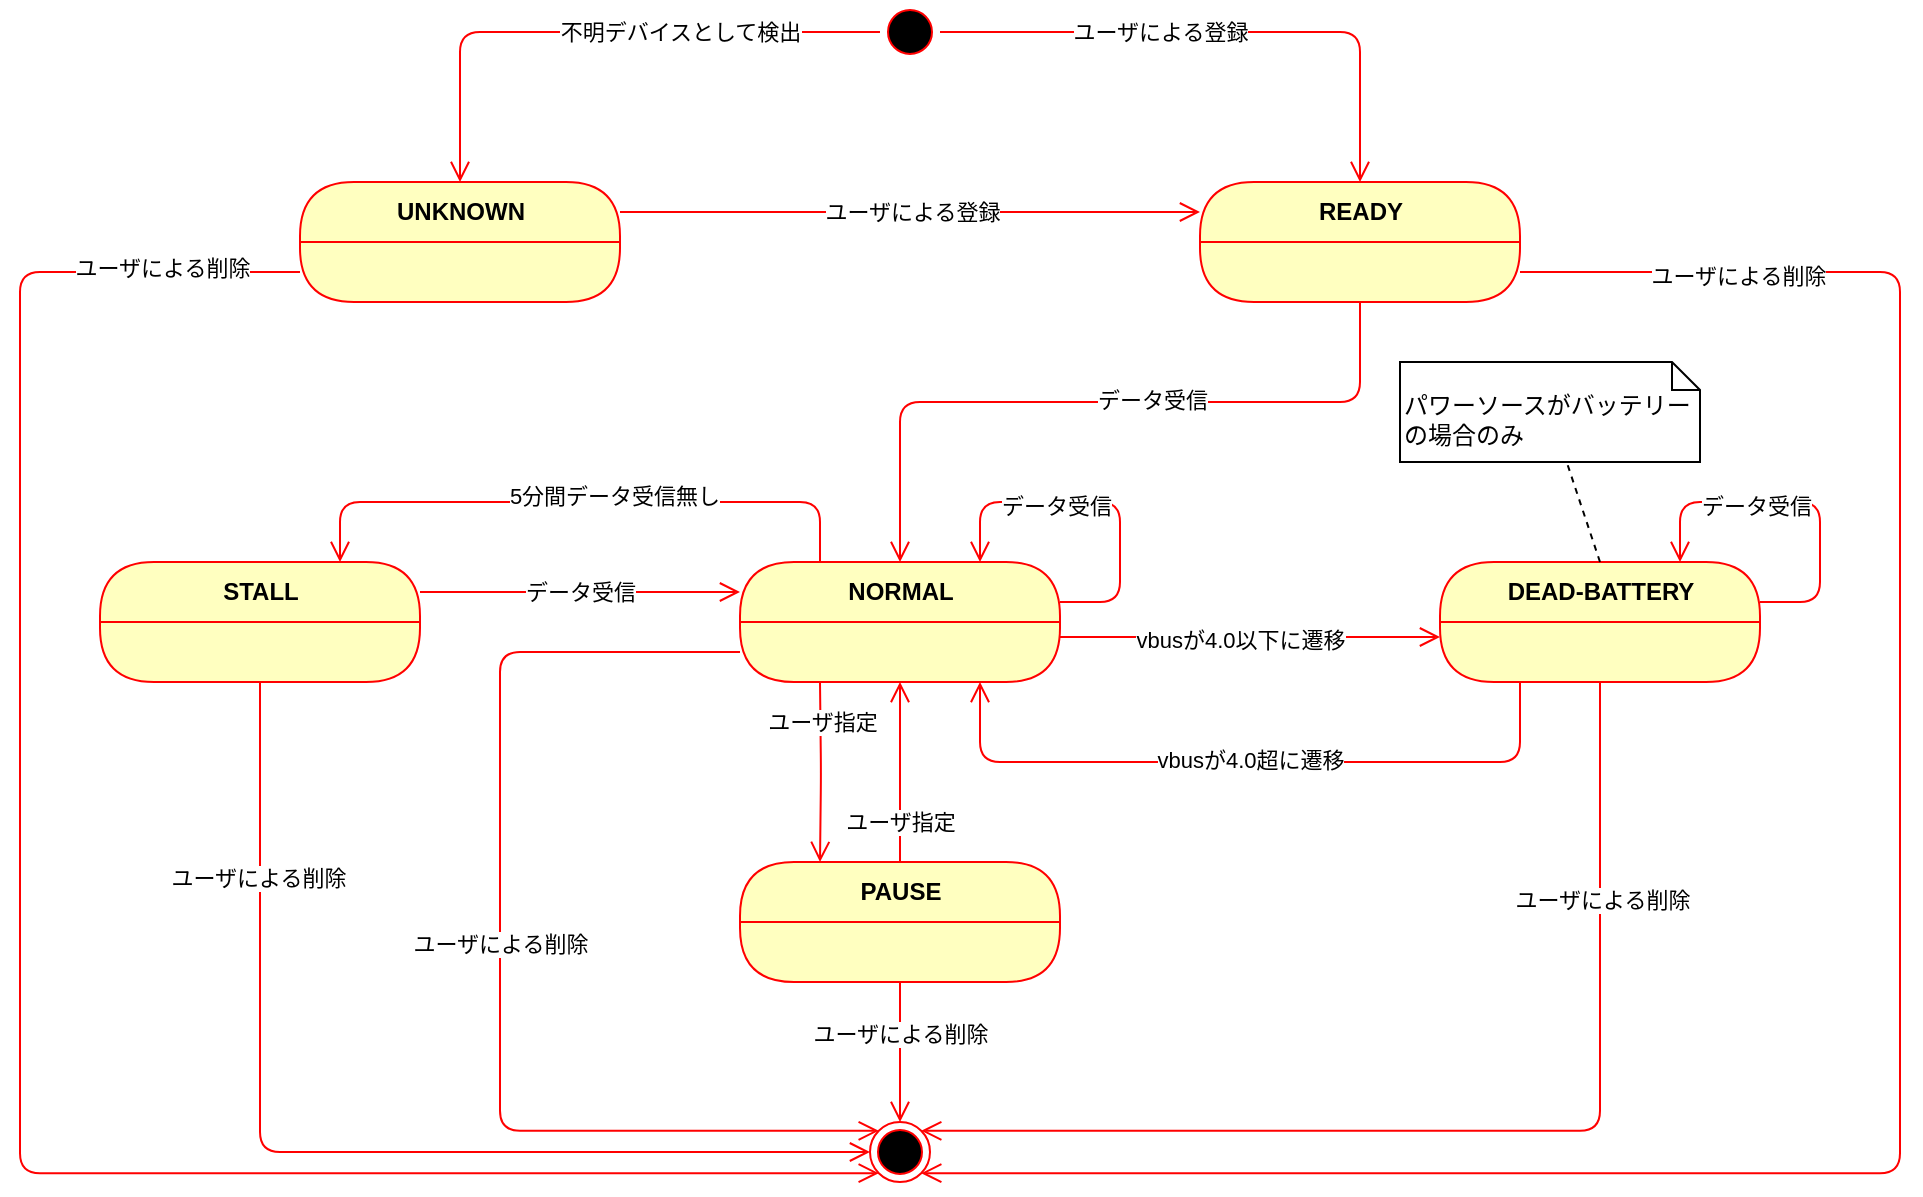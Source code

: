<mxfile version="13.3.5" type="device"><diagram name="Page-1" id="58cdce13-f638-feb5-8d6f-7d28b1aa9fa0"><mxGraphModel dx="1106" dy="860" grid="1" gridSize="10" guides="1" tooltips="1" connect="1" arrows="1" fold="1" page="1" pageScale="1" pageWidth="1100" pageHeight="850" background="#ffffff" math="0" shadow="0"><root><mxCell id="0"/><mxCell id="1" parent="0"/><mxCell id="vl72k2dQwPdBxxP4v1D1-1" value="" style="ellipse;html=1;shape=startState;fillColor=#000000;strokeColor=#ff0000;" vertex="1" parent="1"><mxGeometry x="510" y="190" width="30" height="30" as="geometry"/></mxCell><mxCell id="vl72k2dQwPdBxxP4v1D1-2" value="" style="edgeStyle=orthogonalEdgeStyle;html=1;verticalAlign=bottom;endArrow=open;endSize=8;strokeColor=#ff0000;entryX=0.5;entryY=0;entryDx=0;entryDy=0;" edge="1" source="vl72k2dQwPdBxxP4v1D1-1" parent="1" target="vl72k2dQwPdBxxP4v1D1-13"><mxGeometry relative="1" as="geometry"><mxPoint x="535" y="200" as="targetPoint"/></mxGeometry></mxCell><mxCell id="vl72k2dQwPdBxxP4v1D1-17" value="不明デバイスとして検出" style="edgeLabel;html=1;align=center;verticalAlign=middle;resizable=0;points=[];" vertex="1" connectable="0" parent="vl72k2dQwPdBxxP4v1D1-2"><mxGeometry x="-0.53" y="-1" relative="1" as="geometry"><mxPoint x="-32.94" y="0.94" as="offset"/></mxGeometry></mxCell><mxCell id="vl72k2dQwPdBxxP4v1D1-9" value="" style="edgeStyle=orthogonalEdgeStyle;html=1;verticalAlign=bottom;endArrow=open;endSize=8;strokeColor=#ff0000;entryX=0.5;entryY=0;entryDx=0;entryDy=0;exitX=0.5;exitY=1;exitDx=0;exitDy=0;" edge="1" source="vl72k2dQwPdBxxP4v1D1-7" parent="1" target="vl72k2dQwPdBxxP4v1D1-10"><mxGeometry relative="1" as="geometry"><mxPoint x="750" y="490" as="targetPoint"/><Array as="points"><mxPoint x="750" y="390"/><mxPoint x="520" y="390"/></Array></mxGeometry></mxCell><mxCell id="vl72k2dQwPdBxxP4v1D1-23" value="データ受信" style="edgeLabel;html=1;align=center;verticalAlign=middle;resizable=0;points=[];" vertex="1" connectable="0" parent="vl72k2dQwPdBxxP4v1D1-9"><mxGeometry x="-0.144" y="-1" relative="1" as="geometry"><mxPoint as="offset"/></mxGeometry></mxCell><mxCell id="vl72k2dQwPdBxxP4v1D1-15" value="" style="edgeStyle=orthogonalEdgeStyle;html=1;verticalAlign=bottom;endArrow=open;endSize=8;strokeColor=#ff0000;entryX=0;entryY=1;entryDx=0;entryDy=0;exitX=0;exitY=0.75;exitDx=0;exitDy=0;" edge="1" source="vl72k2dQwPdBxxP4v1D1-13" parent="1" target="vl72k2dQwPdBxxP4v1D1-52"><mxGeometry relative="1" as="geometry"><mxPoint x="300" y="400" as="targetPoint"/><Array as="points"><mxPoint x="80" y="325"/><mxPoint x="80" y="776"/></Array></mxGeometry></mxCell><mxCell id="vl72k2dQwPdBxxP4v1D1-56" value="ユーザによる削除" style="edgeLabel;html=1;align=center;verticalAlign=middle;resizable=0;points=[];" vertex="1" connectable="0" parent="vl72k2dQwPdBxxP4v1D1-15"><mxGeometry x="-0.834" y="-2" relative="1" as="geometry"><mxPoint x="15" as="offset"/></mxGeometry></mxCell><mxCell id="vl72k2dQwPdBxxP4v1D1-13" value="UNKNOWN" style="swimlane;html=1;fontStyle=1;align=center;verticalAlign=middle;childLayout=stackLayout;horizontal=1;startSize=30;horizontalStack=0;resizeParent=0;resizeLast=1;container=0;fontColor=#000000;collapsible=0;rounded=1;arcSize=30;strokeColor=#ff0000;fillColor=#ffffc0;swimlaneFillColor=#ffffc0;dropTarget=0;" vertex="1" parent="1"><mxGeometry x="220" y="280" width="160" height="60" as="geometry"/></mxCell><mxCell id="vl72k2dQwPdBxxP4v1D1-19" value="" style="edgeStyle=orthogonalEdgeStyle;html=1;verticalAlign=bottom;endArrow=open;endSize=8;strokeColor=#ff0000;entryX=0.5;entryY=0;entryDx=0;entryDy=0;exitX=1;exitY=0.5;exitDx=0;exitDy=0;" edge="1" parent="1" source="vl72k2dQwPdBxxP4v1D1-1" target="vl72k2dQwPdBxxP4v1D1-7"><mxGeometry relative="1" as="geometry"><mxPoint x="310" y="290" as="targetPoint"/><mxPoint x="530" y="145" as="sourcePoint"/></mxGeometry></mxCell><mxCell id="vl72k2dQwPdBxxP4v1D1-20" value="ユーザによる登録" style="edgeLabel;html=1;align=center;verticalAlign=middle;resizable=0;points=[];" vertex="1" connectable="0" parent="vl72k2dQwPdBxxP4v1D1-19"><mxGeometry x="-0.53" y="-1" relative="1" as="geometry"><mxPoint x="42.94" y="-1.02" as="offset"/></mxGeometry></mxCell><mxCell id="vl72k2dQwPdBxxP4v1D1-7" value="READY" style="swimlane;html=1;fontStyle=1;align=center;verticalAlign=middle;childLayout=stackLayout;horizontal=1;startSize=30;horizontalStack=0;resizeParent=0;resizeLast=1;container=0;fontColor=#000000;collapsible=0;rounded=1;arcSize=30;strokeColor=#ff0000;fillColor=#ffffc0;swimlaneFillColor=#ffffc0;dropTarget=0;" vertex="1" parent="1"><mxGeometry x="670" y="280" width="160" height="60" as="geometry"/></mxCell><mxCell id="vl72k2dQwPdBxxP4v1D1-21" value="" style="edgeStyle=orthogonalEdgeStyle;html=1;verticalAlign=bottom;endArrow=open;endSize=8;strokeColor=#ff0000;exitX=1;exitY=0.25;exitDx=0;exitDy=0;entryX=0;entryY=0.25;entryDx=0;entryDy=0;" edge="1" parent="1" source="vl72k2dQwPdBxxP4v1D1-13" target="vl72k2dQwPdBxxP4v1D1-7"><mxGeometry relative="1" as="geometry"><mxPoint x="310" y="410" as="targetPoint"/><mxPoint x="310" y="350" as="sourcePoint"/></mxGeometry></mxCell><mxCell id="vl72k2dQwPdBxxP4v1D1-22" value="ユーザによる登録" style="edgeLabel;html=1;align=center;verticalAlign=middle;resizable=0;points=[];" vertex="1" connectable="0" parent="vl72k2dQwPdBxxP4v1D1-21"><mxGeometry x="-0.138" y="-1" relative="1" as="geometry"><mxPoint x="20.29" y="-1" as="offset"/></mxGeometry></mxCell><mxCell id="vl72k2dQwPdBxxP4v1D1-10" value="NORMAL" style="swimlane;html=1;fontStyle=1;align=center;verticalAlign=middle;childLayout=stackLayout;horizontal=1;startSize=30;horizontalStack=0;resizeParent=0;resizeLast=1;container=0;fontColor=#000000;collapsible=0;rounded=1;arcSize=30;strokeColor=#ff0000;fillColor=#ffffc0;swimlaneFillColor=#ffffc0;dropTarget=0;" vertex="1" parent="1"><mxGeometry x="440" y="470" width="160" height="60" as="geometry"/></mxCell><mxCell id="vl72k2dQwPdBxxP4v1D1-24" value="" style="edgeStyle=orthogonalEdgeStyle;html=1;verticalAlign=bottom;endArrow=open;endSize=8;strokeColor=#ff0000;entryX=0.75;entryY=0;entryDx=0;entryDy=0;" edge="1" parent="vl72k2dQwPdBxxP4v1D1-10" target="vl72k2dQwPdBxxP4v1D1-10"><mxGeometry relative="1" as="geometry"><mxPoint x="30" y="170" as="targetPoint"/><mxPoint x="160" y="20" as="sourcePoint"/><Array as="points"><mxPoint x="190" y="20"/><mxPoint x="190" y="-30"/><mxPoint x="120" y="-30"/></Array></mxGeometry></mxCell><mxCell id="vl72k2dQwPdBxxP4v1D1-25" value="データ受信" style="edgeLabel;html=1;align=center;verticalAlign=middle;resizable=0;points=[];" vertex="1" connectable="0" parent="vl72k2dQwPdBxxP4v1D1-24"><mxGeometry x="0.244" y="2" relative="1" as="geometry"><mxPoint as="offset"/></mxGeometry></mxCell><mxCell id="vl72k2dQwPdBxxP4v1D1-28" value="" style="edgeStyle=orthogonalEdgeStyle;html=1;verticalAlign=bottom;endArrow=open;endSize=8;strokeColor=#ff0000;entryX=1;entryY=0;entryDx=0;entryDy=0;" edge="1" source="vl72k2dQwPdBxxP4v1D1-26" parent="1" target="vl72k2dQwPdBxxP4v1D1-52"><mxGeometry relative="1" as="geometry"><mxPoint x="870" y="590" as="targetPoint"/><Array as="points"><mxPoint x="870" y="754"/></Array></mxGeometry></mxCell><mxCell id="vl72k2dQwPdBxxP4v1D1-53" value="ユーザによる削除" style="edgeLabel;html=1;align=center;verticalAlign=middle;resizable=0;points=[];" vertex="1" connectable="0" parent="vl72k2dQwPdBxxP4v1D1-28"><mxGeometry x="-0.615" y="1" relative="1" as="geometry"><mxPoint as="offset"/></mxGeometry></mxCell><mxCell id="vl72k2dQwPdBxxP4v1D1-29" value="" style="edgeStyle=orthogonalEdgeStyle;html=1;verticalAlign=bottom;endArrow=open;endSize=8;strokeColor=#ff0000;entryX=0.75;entryY=0;entryDx=0;entryDy=0;" edge="1" parent="1" target="vl72k2dQwPdBxxP4v1D1-26"><mxGeometry relative="1" as="geometry"><mxPoint x="910" y="470" as="targetPoint"/><mxPoint x="950" y="490" as="sourcePoint"/><Array as="points"><mxPoint x="980" y="490"/><mxPoint x="980" y="440"/><mxPoint x="910" y="440"/></Array></mxGeometry></mxCell><mxCell id="vl72k2dQwPdBxxP4v1D1-30" value="データ受信" style="edgeLabel;html=1;align=center;verticalAlign=middle;resizable=0;points=[];" vertex="1" connectable="0" parent="vl72k2dQwPdBxxP4v1D1-29"><mxGeometry x="0.244" y="2" relative="1" as="geometry"><mxPoint as="offset"/></mxGeometry></mxCell><mxCell id="vl72k2dQwPdBxxP4v1D1-26" value="DEAD-BATTERY" style="swimlane;html=1;fontStyle=1;align=center;verticalAlign=middle;childLayout=stackLayout;horizontal=1;startSize=30;horizontalStack=0;resizeParent=0;resizeLast=1;container=0;fontColor=#000000;collapsible=0;rounded=1;arcSize=30;strokeColor=#ff0000;fillColor=#ffffc0;swimlaneFillColor=#ffffc0;dropTarget=0;" vertex="1" parent="1"><mxGeometry x="790" y="470" width="160" height="60" as="geometry"/></mxCell><mxCell id="vl72k2dQwPdBxxP4v1D1-32" value="" style="edgeStyle=orthogonalEdgeStyle;html=1;verticalAlign=bottom;endArrow=open;endSize=8;strokeColor=#ff0000;entryX=0;entryY=0.25;entryDx=0;entryDy=0;exitX=1;exitY=0.25;exitDx=0;exitDy=0;" edge="1" parent="1"><mxGeometry relative="1" as="geometry"><mxPoint x="790" y="507.5" as="targetPoint"/><mxPoint x="600" y="507.5" as="sourcePoint"/><Array as="points"><mxPoint x="690" y="508"/><mxPoint x="690" y="508"/></Array></mxGeometry></mxCell><mxCell id="vl72k2dQwPdBxxP4v1D1-33" value="vbusが4.0以下に遷移" style="edgeLabel;html=1;align=center;verticalAlign=middle;resizable=0;points=[];" vertex="1" connectable="0" parent="vl72k2dQwPdBxxP4v1D1-32"><mxGeometry x="-0.232" y="-1" relative="1" as="geometry"><mxPoint x="16.86" as="offset"/></mxGeometry></mxCell><mxCell id="vl72k2dQwPdBxxP4v1D1-34" value="" style="edgeStyle=orthogonalEdgeStyle;html=1;verticalAlign=bottom;endArrow=open;endSize=8;strokeColor=#ff0000;exitX=0.25;exitY=1;exitDx=0;exitDy=0;entryX=0.75;entryY=1;entryDx=0;entryDy=0;" edge="1" parent="1"><mxGeometry relative="1" as="geometry"><mxPoint x="560" y="530" as="targetPoint"/><mxPoint x="830" y="530" as="sourcePoint"/><Array as="points"><mxPoint x="830" y="570"/><mxPoint x="560" y="570"/></Array></mxGeometry></mxCell><mxCell id="vl72k2dQwPdBxxP4v1D1-35" value="vbusが4.0超に遷移" style="edgeLabel;html=1;align=center;verticalAlign=middle;resizable=0;points=[];" vertex="1" connectable="0" parent="vl72k2dQwPdBxxP4v1D1-34"><mxGeometry x="-0.232" y="-1" relative="1" as="geometry"><mxPoint x="-41.17" as="offset"/></mxGeometry></mxCell><mxCell id="vl72k2dQwPdBxxP4v1D1-38" value="" style="edgeStyle=orthogonalEdgeStyle;html=1;verticalAlign=bottom;endArrow=open;endSize=8;strokeColor=#ff0000;entryX=0;entryY=0.5;entryDx=0;entryDy=0;" edge="1" source="vl72k2dQwPdBxxP4v1D1-36" parent="1" target="vl72k2dQwPdBxxP4v1D1-52"><mxGeometry relative="1" as="geometry"><mxPoint x="200" y="590" as="targetPoint"/><Array as="points"><mxPoint x="200" y="765"/></Array></mxGeometry></mxCell><mxCell id="vl72k2dQwPdBxxP4v1D1-54" value="ユーザによる削除" style="edgeLabel;html=1;align=center;verticalAlign=middle;resizable=0;points=[];" vertex="1" connectable="0" parent="vl72k2dQwPdBxxP4v1D1-38"><mxGeometry x="-0.637" y="-1" relative="1" as="geometry"><mxPoint as="offset"/></mxGeometry></mxCell><mxCell id="vl72k2dQwPdBxxP4v1D1-36" value="STALL" style="swimlane;html=1;fontStyle=1;align=center;verticalAlign=middle;childLayout=stackLayout;horizontal=1;startSize=30;horizontalStack=0;resizeParent=0;resizeLast=1;container=0;fontColor=#000000;collapsible=0;rounded=1;arcSize=30;strokeColor=#ff0000;fillColor=#ffffc0;swimlaneFillColor=#ffffc0;dropTarget=0;" vertex="1" parent="1"><mxGeometry x="120" y="470" width="160" height="60" as="geometry"/></mxCell><mxCell id="vl72k2dQwPdBxxP4v1D1-39" value="" style="edgeStyle=orthogonalEdgeStyle;html=1;verticalAlign=bottom;endArrow=open;endSize=8;strokeColor=#ff0000;exitX=0.25;exitY=0;exitDx=0;exitDy=0;entryX=0.75;entryY=0;entryDx=0;entryDy=0;" edge="1" parent="1" source="vl72k2dQwPdBxxP4v1D1-10" target="vl72k2dQwPdBxxP4v1D1-36"><mxGeometry relative="1" as="geometry"><mxPoint x="210" y="600" as="targetPoint"/><mxPoint x="210" y="540" as="sourcePoint"/><Array as="points"><mxPoint x="480" y="440"/><mxPoint x="240" y="440"/></Array></mxGeometry></mxCell><mxCell id="vl72k2dQwPdBxxP4v1D1-40" value="5分間データ受信無し" style="edgeLabel;html=1;align=center;verticalAlign=middle;resizable=0;points=[];" vertex="1" connectable="0" parent="vl72k2dQwPdBxxP4v1D1-39"><mxGeometry x="-0.237" y="-3" relative="1" as="geometry"><mxPoint x="-19.05" as="offset"/></mxGeometry></mxCell><mxCell id="vl72k2dQwPdBxxP4v1D1-41" value="" style="edgeStyle=orthogonalEdgeStyle;html=1;verticalAlign=bottom;endArrow=open;endSize=8;strokeColor=#ff0000;exitX=1;exitY=0.25;exitDx=0;exitDy=0;entryX=0;entryY=0.25;entryDx=0;entryDy=0;" edge="1" parent="1" source="vl72k2dQwPdBxxP4v1D1-36" target="vl72k2dQwPdBxxP4v1D1-10"><mxGeometry relative="1" as="geometry"><mxPoint x="440" y="515" as="targetPoint"/><mxPoint x="280" y="515" as="sourcePoint"/></mxGeometry></mxCell><mxCell id="vl72k2dQwPdBxxP4v1D1-42" value="データ受信" style="edgeLabel;html=1;align=center;verticalAlign=middle;resizable=0;points=[];" vertex="1" connectable="0" parent="vl72k2dQwPdBxxP4v1D1-41"><mxGeometry x="0.27" y="-1" relative="1" as="geometry"><mxPoint x="-21.43" y="-1" as="offset"/></mxGeometry></mxCell><mxCell id="vl72k2dQwPdBxxP4v1D1-45" value="ユーザによる削除" style="edgeStyle=orthogonalEdgeStyle;html=1;verticalAlign=bottom;endArrow=open;endSize=8;strokeColor=#ff0000;entryX=0.5;entryY=0;entryDx=0;entryDy=0;" edge="1" source="vl72k2dQwPdBxxP4v1D1-43" parent="1" target="vl72k2dQwPdBxxP4v1D1-52"><mxGeometry relative="1" as="geometry"><mxPoint x="520" y="730" as="targetPoint"/></mxGeometry></mxCell><mxCell id="vl72k2dQwPdBxxP4v1D1-43" value="PAUSE" style="swimlane;html=1;fontStyle=1;align=center;verticalAlign=middle;childLayout=stackLayout;horizontal=1;startSize=30;horizontalStack=0;resizeParent=0;resizeLast=1;container=0;fontColor=#000000;collapsible=0;rounded=1;arcSize=30;strokeColor=#ff0000;fillColor=#ffffc0;swimlaneFillColor=#ffffc0;dropTarget=0;" vertex="1" parent="1"><mxGeometry x="440" y="620" width="160" height="60" as="geometry"/></mxCell><mxCell id="vl72k2dQwPdBxxP4v1D1-48" value="" style="edgeStyle=orthogonalEdgeStyle;html=1;verticalAlign=bottom;endArrow=open;endSize=8;strokeColor=#ff0000;exitX=0.25;exitY=1;exitDx=0;exitDy=0;entryX=0.25;entryY=0;entryDx=0;entryDy=0;" edge="1" parent="1" target="vl72k2dQwPdBxxP4v1D1-43"><mxGeometry relative="1" as="geometry"><mxPoint x="480" y="590" as="targetPoint"/><mxPoint x="480" y="530" as="sourcePoint"/></mxGeometry></mxCell><mxCell id="vl72k2dQwPdBxxP4v1D1-49" value="ユーザ指定" style="edgeLabel;html=1;align=center;verticalAlign=middle;resizable=0;points=[];" vertex="1" connectable="0" parent="vl72k2dQwPdBxxP4v1D1-48"><mxGeometry x="0.171" y="1" relative="1" as="geometry"><mxPoint y="-32.57" as="offset"/></mxGeometry></mxCell><mxCell id="vl72k2dQwPdBxxP4v1D1-50" value="" style="edgeStyle=orthogonalEdgeStyle;html=1;verticalAlign=bottom;endArrow=open;endSize=8;strokeColor=#ff0000;exitX=0.5;exitY=0;exitDx=0;exitDy=0;" edge="1" parent="1" source="vl72k2dQwPdBxxP4v1D1-43"><mxGeometry relative="1" as="geometry"><mxPoint x="520" y="530" as="targetPoint"/><mxPoint x="490" y="540" as="sourcePoint"/><Array as="points"><mxPoint x="520" y="580"/><mxPoint x="520" y="580"/></Array></mxGeometry></mxCell><mxCell id="vl72k2dQwPdBxxP4v1D1-51" value="ユーザ指定" style="edgeLabel;html=1;align=center;verticalAlign=middle;resizable=0;points=[];" vertex="1" connectable="0" parent="vl72k2dQwPdBxxP4v1D1-50"><mxGeometry x="0.171" y="1" relative="1" as="geometry"><mxPoint x="1" y="32.57" as="offset"/></mxGeometry></mxCell><mxCell id="vl72k2dQwPdBxxP4v1D1-52" value="" style="ellipse;html=1;shape=endState;fillColor=#000000;strokeColor=#ff0000;" vertex="1" parent="1"><mxGeometry x="505" y="750" width="30" height="30" as="geometry"/></mxCell><mxCell id="vl72k2dQwPdBxxP4v1D1-55" value="ユーザによる削除" style="edgeStyle=orthogonalEdgeStyle;html=1;verticalAlign=bottom;endArrow=open;endSize=8;strokeColor=#ff0000;entryX=0;entryY=0;entryDx=0;entryDy=0;exitX=0;exitY=0.5;exitDx=0;exitDy=0;" edge="1" parent="1" target="vl72k2dQwPdBxxP4v1D1-52"><mxGeometry relative="1" as="geometry"><mxPoint x="530" y="760" as="targetPoint"/><mxPoint x="440" y="515" as="sourcePoint"/><Array as="points"><mxPoint x="320" y="515"/><mxPoint x="320" y="754"/></Array></mxGeometry></mxCell><mxCell id="vl72k2dQwPdBxxP4v1D1-57" value="" style="edgeStyle=orthogonalEdgeStyle;html=1;verticalAlign=bottom;endArrow=open;endSize=8;strokeColor=#ff0000;entryX=1;entryY=1;entryDx=0;entryDy=0;exitX=1;exitY=0.75;exitDx=0;exitDy=0;" edge="1" parent="1" source="vl72k2dQwPdBxxP4v1D1-7" target="vl72k2dQwPdBxxP4v1D1-52"><mxGeometry relative="1" as="geometry"><mxPoint x="519.393" y="785.607" as="targetPoint"/><mxPoint x="230" y="335" as="sourcePoint"/><Array as="points"><mxPoint x="1020" y="325"/><mxPoint x="1020" y="776"/></Array></mxGeometry></mxCell><mxCell id="vl72k2dQwPdBxxP4v1D1-58" value="ユーザによる削除" style="edgeLabel;html=1;align=center;verticalAlign=middle;resizable=0;points=[];" vertex="1" connectable="0" parent="vl72k2dQwPdBxxP4v1D1-57"><mxGeometry x="-0.834" y="-2" relative="1" as="geometry"><mxPoint x="15" as="offset"/></mxGeometry></mxCell><mxCell id="vl72k2dQwPdBxxP4v1D1-59" value="&lt;br&gt;パワーソースがバッテリーの場合のみ" style="shape=note;whiteSpace=wrap;html=1;size=14;verticalAlign=top;align=left;spacingTop=-6;" vertex="1" parent="1"><mxGeometry x="770" y="370" width="150" height="50" as="geometry"/></mxCell><mxCell id="vl72k2dQwPdBxxP4v1D1-60" value="" style="endArrow=none;dashed=1;html=1;exitX=0.5;exitY=0;exitDx=0;exitDy=0;" edge="1" parent="1" source="vl72k2dQwPdBxxP4v1D1-26" target="vl72k2dQwPdBxxP4v1D1-59"><mxGeometry width="50" height="50" relative="1" as="geometry"><mxPoint x="830" y="470" as="sourcePoint"/><mxPoint x="880" y="420" as="targetPoint"/></mxGeometry></mxCell></root></mxGraphModel></diagram></mxfile>
